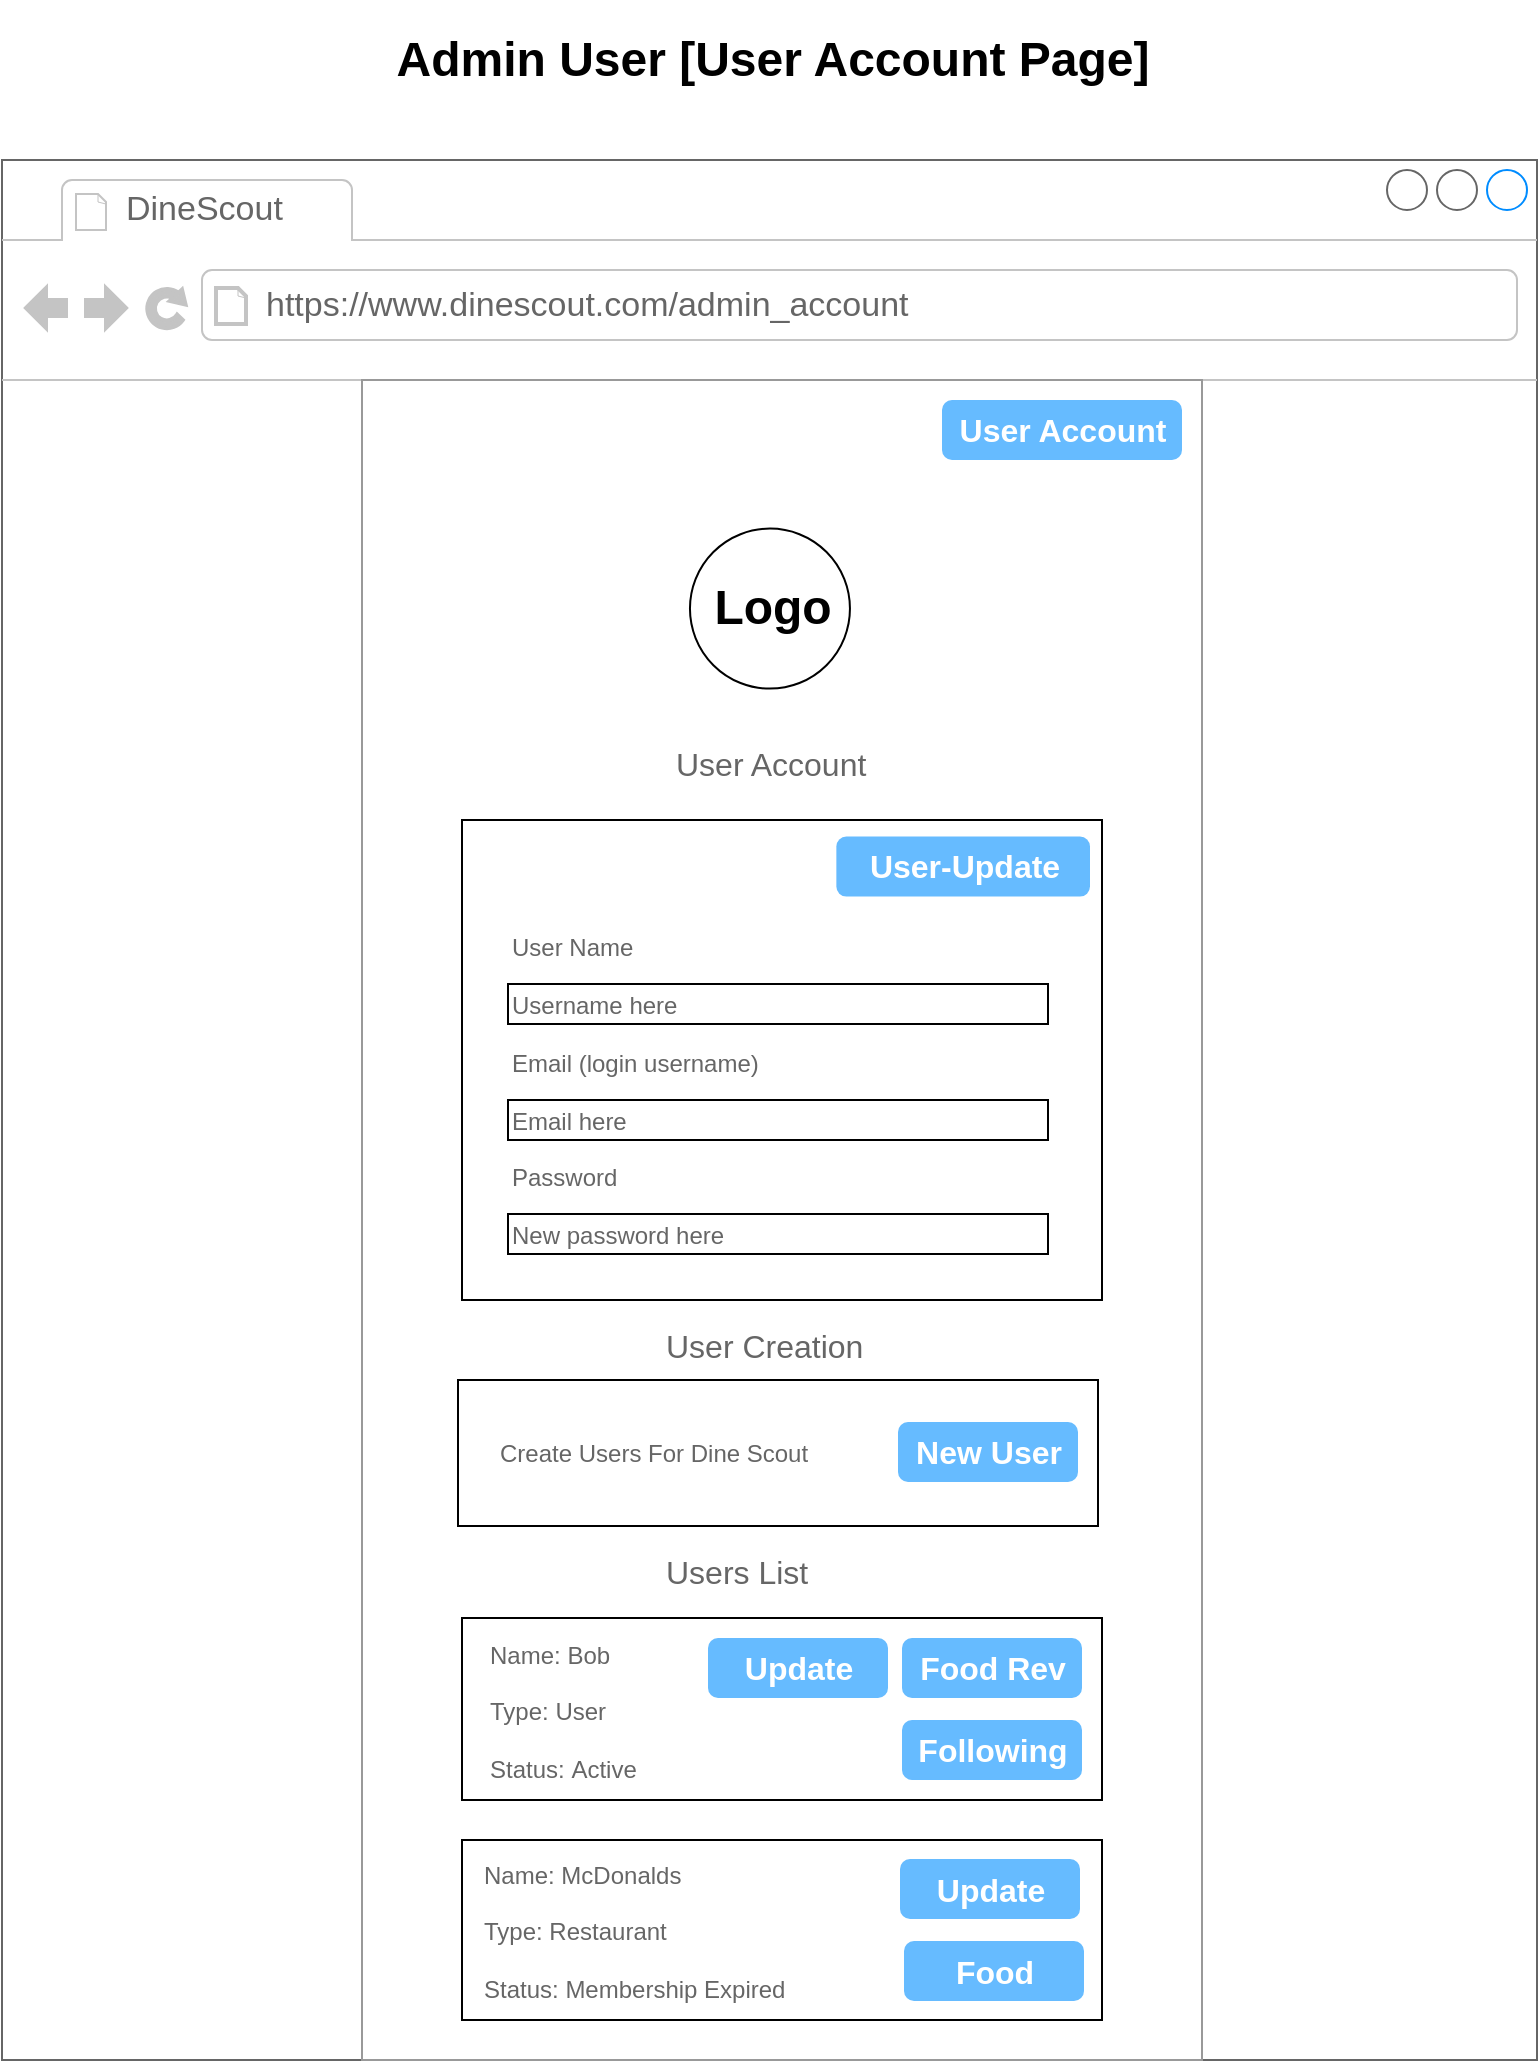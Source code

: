 <mxfile version="24.8.1">
  <diagram name="Page-1" id="7DEqTBIz94n6Rveza3Td">
    <mxGraphModel dx="1498" dy="1097" grid="1" gridSize="10" guides="1" tooltips="1" connect="1" arrows="1" fold="1" page="1" pageScale="1" pageWidth="850" pageHeight="1100" math="0" shadow="0">
      <root>
        <mxCell id="0" />
        <mxCell id="1" parent="0" />
        <mxCell id="oLaJz7xng8UXdoUwY1kT-1" value="" style="strokeWidth=1;shadow=0;dashed=0;align=center;html=1;shape=mxgraph.mockup.containers.browserWindow;rSize=0;strokeColor=#666666;strokeColor2=#008cff;strokeColor3=#c4c4c4;mainText=,;recursiveResize=0;" parent="1" vertex="1">
          <mxGeometry x="40" y="120" width="767.5" height="950" as="geometry" />
        </mxCell>
        <mxCell id="oLaJz7xng8UXdoUwY1kT-2" value="DineScout" style="strokeWidth=1;shadow=0;dashed=0;align=center;html=1;shape=mxgraph.mockup.containers.anchor;fontSize=17;fontColor=#666666;align=left;whiteSpace=wrap;" parent="oLaJz7xng8UXdoUwY1kT-1" vertex="1">
          <mxGeometry x="60" y="12" width="110" height="26" as="geometry" />
        </mxCell>
        <mxCell id="oLaJz7xng8UXdoUwY1kT-3" value="https://www.dinescout.com/admin_account" style="strokeWidth=1;shadow=0;dashed=0;align=center;html=1;shape=mxgraph.mockup.containers.anchor;rSize=0;fontSize=17;fontColor=#666666;align=left;" parent="oLaJz7xng8UXdoUwY1kT-1" vertex="1">
          <mxGeometry x="130" y="60" width="250" height="26" as="geometry" />
        </mxCell>
        <mxCell id="oLaJz7xng8UXdoUwY1kT-4" value="" style="strokeWidth=1;shadow=0;dashed=0;align=center;html=1;shape=mxgraph.mockup.forms.rrect;rSize=0;strokeColor=#999999;fillColor=#ffffff;" parent="oLaJz7xng8UXdoUwY1kT-1" vertex="1">
          <mxGeometry x="180" y="110" width="420" height="840" as="geometry" />
        </mxCell>
        <mxCell id="oLaJz7xng8UXdoUwY1kT-5" value="" style="rounded=0;whiteSpace=wrap;html=1;" parent="oLaJz7xng8UXdoUwY1kT-4" vertex="1">
          <mxGeometry x="50" y="220" width="320" height="240" as="geometry" />
        </mxCell>
        <mxCell id="oLaJz7xng8UXdoUwY1kT-6" value="" style="ellipse;whiteSpace=wrap;html=1;aspect=fixed;" parent="oLaJz7xng8UXdoUwY1kT-4" vertex="1">
          <mxGeometry x="163.98" y="74.303" width="80" height="80" as="geometry" />
        </mxCell>
        <mxCell id="oLaJz7xng8UXdoUwY1kT-7" value="Logo" style="text;strokeColor=none;fillColor=none;html=1;fontSize=24;fontStyle=1;verticalAlign=middle;align=center;" parent="oLaJz7xng8UXdoUwY1kT-4" vertex="1">
          <mxGeometry x="100" y="91.61" width="210" height="45.39" as="geometry" />
        </mxCell>
        <mxCell id="oLaJz7xng8UXdoUwY1kT-8" value="" style="strokeWidth=1;shadow=0;dashed=0;align=center;html=1;shape=mxgraph.mockup.forms.anchor;fontSize=12;fontColor=#666666;align=left;resizeWidth=1;spacingLeft=0;" parent="oLaJz7xng8UXdoUwY1kT-4" vertex="1">
          <mxGeometry x="164.5" y="581" width="115" height="20" as="geometry" />
        </mxCell>
        <mxCell id="oLaJz7xng8UXdoUwY1kT-9" value="" style="strokeWidth=1;shadow=0;dashed=0;align=center;html=1;shape=mxgraph.mockup.forms.anchor;fontSize=12;fontColor=#666666;align=left;resizeWidth=1;spacingLeft=0;" parent="oLaJz7xng8UXdoUwY1kT-4" vertex="1">
          <mxGeometry x="159" y="472" width="210" height="130" as="geometry" />
        </mxCell>
        <mxCell id="oLaJz7xng8UXdoUwY1kT-10" value="" style="rounded=0;whiteSpace=wrap;html=1;" parent="oLaJz7xng8UXdoUwY1kT-4" vertex="1">
          <mxGeometry x="50" y="619" width="320" height="91" as="geometry" />
        </mxCell>
        <mxCell id="oLaJz7xng8UXdoUwY1kT-11" value="&lt;div&gt;Name:&amp;nbsp;&lt;span style=&quot;background-color: initial;&quot;&gt;Bob&lt;/span&gt;&lt;/div&gt;&lt;div&gt;&lt;br&gt;&lt;/div&gt;&lt;div&gt;Type:&amp;nbsp;&lt;span style=&quot;background-color: initial;&quot;&gt;User&lt;/span&gt;&lt;/div&gt;&lt;div&gt;&lt;br&gt;&lt;/div&gt;&lt;div&gt;Status:&amp;nbsp;&lt;span style=&quot;background-color: initial;&quot;&gt;Active&lt;/span&gt;&lt;/div&gt;" style="strokeWidth=1;shadow=0;dashed=0;align=center;html=1;shape=mxgraph.mockup.forms.anchor;fontSize=12;fontColor=#666666;align=left;resizeWidth=1;spacingLeft=0;" parent="oLaJz7xng8UXdoUwY1kT-4" vertex="1">
          <mxGeometry x="61.5" y="601" width="210" height="130" as="geometry" />
        </mxCell>
        <mxCell id="oLaJz7xng8UXdoUwY1kT-12" value="Food Rev&lt;span style=&quot;color: rgba(0, 0, 0, 0); font-family: monospace; font-size: 0px; font-weight: 400; text-align: start;&quot;&gt;%3CmxGraphModel%3E%3Croot%3E%3CmxCell%20id%3D%220%22%2F%3E%3CmxCell%20id%3D%221%22%20parent%3D%220%22%2F%3E%3CmxCell%20id%3D%222%22%20value%3D%22%26lt%3Bdiv%26gt%3BName%3A%20Bob%26lt%3B%2Fdiv%26gt%3B%26lt%3Bdiv%26gt%3B%26lt%3Bbr%26gt%3B%26lt%3B%2Fdiv%26gt%3B%26lt%3Bdiv%26gt%3BAccount%20Type%3A%20Standard%20User%26lt%3B%2Fdiv%26gt%3B%22%20style%3D%22strokeWidth%3D1%3Bshadow%3D0%3Bdashed%3D0%3Balign%3Dcenter%3Bhtml%3D1%3Bshape%3Dmxgraph.mockup.forms.anchor%3BfontSize%3D12%3BfontColor%3D%23666666%3Balign%3Dleft%3BresizeWidth%3D1%3BspacingLeft%3D0%3B%22%20vertex%3D%221%22%20parent%3D%221%22%3E%3CmxGeometry%20x%3D%22289.5%22%20y%3D%22859%22%20width%3D%22210%22%20height%3D%22130%22%20as%3D%22geometry%22%2F%3E%3C%2FmxCell%3E%3C%2Froot%3E%3C%2FmxGraphModel%3E&lt;/span&gt;" style="strokeWidth=1;shadow=0;dashed=0;align=center;html=1;shape=mxgraph.mockup.forms.rrect;rSize=5;strokeColor=none;fontColor=#ffffff;fillColor=#66bbff;fontSize=16;fontStyle=1;" parent="oLaJz7xng8UXdoUwY1kT-4" vertex="1">
          <mxGeometry x="270" y="629" width="90" height="30" as="geometry" />
        </mxCell>
        <mxCell id="oLaJz7xng8UXdoUwY1kT-13" value="" style="rounded=0;whiteSpace=wrap;html=1;" parent="oLaJz7xng8UXdoUwY1kT-4" vertex="1">
          <mxGeometry x="50" y="730" width="320" height="90" as="geometry" />
        </mxCell>
        <mxCell id="oLaJz7xng8UXdoUwY1kT-16" value="" style="rounded=0;whiteSpace=wrap;html=1;" parent="oLaJz7xng8UXdoUwY1kT-4" vertex="1">
          <mxGeometry x="73" y="417" width="270" height="20" as="geometry" />
        </mxCell>
        <mxCell id="oLaJz7xng8UXdoUwY1kT-18" value="User Account" style="strokeWidth=1;shadow=0;dashed=0;align=center;html=1;shape=mxgraph.mockup.forms.rrect;rSize=5;strokeColor=none;fontColor=#ffffff;fillColor=#66bbff;fontSize=16;fontStyle=1;" parent="oLaJz7xng8UXdoUwY1kT-4" vertex="1">
          <mxGeometry x="290" y="10" width="120" height="30" as="geometry" />
        </mxCell>
        <mxCell id="cvc0-3SUm_vpO4LffsL5-1" value="&lt;span style=&quot;font-size: 16px;&quot;&gt;Users List&lt;/span&gt;" style="strokeWidth=1;shadow=0;dashed=0;align=center;html=1;shape=mxgraph.mockup.forms.anchor;fontSize=12;fontColor=#666666;align=left;resizeWidth=1;spacingLeft=0;" vertex="1" parent="oLaJz7xng8UXdoUwY1kT-4">
          <mxGeometry x="150" y="531" width="210" height="130" as="geometry" />
        </mxCell>
        <mxCell id="cvc0-3SUm_vpO4LffsL5-7" value="Following" style="strokeWidth=1;shadow=0;dashed=0;align=center;html=1;shape=mxgraph.mockup.forms.rrect;rSize=5;strokeColor=none;fontColor=#ffffff;fillColor=#66bbff;fontSize=16;fontStyle=1;" vertex="1" parent="oLaJz7xng8UXdoUwY1kT-4">
          <mxGeometry x="270" y="670" width="90" height="30" as="geometry" />
        </mxCell>
        <mxCell id="cvc0-3SUm_vpO4LffsL5-9" value="Update" style="strokeWidth=1;shadow=0;dashed=0;align=center;html=1;shape=mxgraph.mockup.forms.rrect;rSize=5;strokeColor=none;fontColor=#ffffff;fillColor=#66bbff;fontSize=16;fontStyle=1;" vertex="1" parent="oLaJz7xng8UXdoUwY1kT-4">
          <mxGeometry x="173" y="629" width="90" height="30" as="geometry" />
        </mxCell>
        <mxCell id="cvc0-3SUm_vpO4LffsL5-11" value="Update" style="strokeWidth=1;shadow=0;dashed=0;align=center;html=1;shape=mxgraph.mockup.forms.rrect;rSize=5;strokeColor=none;fontColor=#ffffff;fillColor=#66bbff;fontSize=16;fontStyle=1;" vertex="1" parent="oLaJz7xng8UXdoUwY1kT-4">
          <mxGeometry x="269" y="739.5" width="90" height="30" as="geometry" />
        </mxCell>
        <mxCell id="cvc0-3SUm_vpO4LffsL5-13" value="Food" style="strokeWidth=1;shadow=0;dashed=0;align=center;html=1;shape=mxgraph.mockup.forms.rrect;rSize=5;strokeColor=none;fontColor=#ffffff;fillColor=#66bbff;fontSize=16;fontStyle=1;" vertex="1" parent="oLaJz7xng8UXdoUwY1kT-4">
          <mxGeometry x="271" y="780.5" width="90" height="30" as="geometry" />
        </mxCell>
        <mxCell id="cvc0-3SUm_vpO4LffsL5-15" value="&lt;div&gt;Name: McDonalds&lt;/div&gt;&lt;div&gt;&lt;br&gt;&lt;/div&gt;&lt;div&gt;Type: Restaurant&lt;/div&gt;&lt;div&gt;&lt;br&gt;&lt;/div&gt;&lt;div&gt;Status: Membership Expired&lt;/div&gt;" style="strokeWidth=1;shadow=0;dashed=0;align=center;html=1;shape=mxgraph.mockup.forms.anchor;fontSize=12;fontColor=#666666;align=left;resizeWidth=1;spacingLeft=0;" vertex="1" parent="oLaJz7xng8UXdoUwY1kT-4">
          <mxGeometry x="59" y="711" width="210" height="130" as="geometry" />
        </mxCell>
        <mxCell id="oLaJz7xng8UXdoUwY1kT-19" value="" style="rounded=0;whiteSpace=wrap;html=1;" parent="1" vertex="1">
          <mxGeometry x="293" y="532" width="270" height="20" as="geometry" />
        </mxCell>
        <mxCell id="oLaJz7xng8UXdoUwY1kT-20" value="User-Update" style="strokeWidth=1;shadow=0;dashed=0;align=center;html=1;shape=mxgraph.mockup.forms.rrect;rSize=5;strokeColor=none;fontColor=#ffffff;fillColor=#66bbff;fontSize=16;fontStyle=1;" parent="1" vertex="1">
          <mxGeometry x="457.18" y="458.3" width="126.82" height="30" as="geometry" />
        </mxCell>
        <mxCell id="oLaJz7xng8UXdoUwY1kT-21" value="&lt;span style=&quot;font-size: 16px;&quot;&gt;User Account&lt;/span&gt;" style="strokeWidth=1;shadow=0;dashed=0;align=center;html=1;shape=mxgraph.mockup.forms.anchor;fontSize=12;fontColor=#666666;align=left;resizeWidth=1;spacingLeft=0;" parent="1" vertex="1">
          <mxGeometry x="375" y="357" width="210" height="130" as="geometry" />
        </mxCell>
        <mxCell id="oLaJz7xng8UXdoUwY1kT-22" value="" style="rounded=0;whiteSpace=wrap;html=1;" parent="1" vertex="1">
          <mxGeometry x="293" y="590" width="270" height="20" as="geometry" />
        </mxCell>
        <mxCell id="oLaJz7xng8UXdoUwY1kT-23" value="User Name&lt;div&gt;&lt;br&gt;&lt;/div&gt;&lt;div&gt;Username here&lt;div&gt;&lt;br&gt;&lt;/div&gt;&lt;div&gt;Email (login username)&lt;/div&gt;&lt;div&gt;&lt;br&gt;&lt;/div&gt;&lt;div&gt;Email here&lt;/div&gt;&lt;div&gt;&lt;br&gt;&lt;/div&gt;&lt;div&gt;Password&lt;/div&gt;&lt;/div&gt;&lt;div&gt;&lt;br&gt;&lt;/div&gt;&lt;div&gt;New password here&lt;/div&gt;" style="strokeWidth=1;shadow=0;dashed=0;align=center;html=1;shape=mxgraph.mockup.forms.anchor;fontSize=12;fontColor=#666666;align=left;resizeWidth=1;spacingLeft=0;" parent="1" vertex="1">
          <mxGeometry x="293" y="521" width="210" height="130" as="geometry" />
        </mxCell>
        <mxCell id="oLaJz7xng8UXdoUwY1kT-24" value="Admin User [User Account Page]" style="text;strokeColor=none;fillColor=none;html=1;fontSize=24;fontStyle=1;verticalAlign=middle;align=center;" parent="1" vertex="1">
          <mxGeometry x="375" y="40" width="100" height="60" as="geometry" />
        </mxCell>
        <mxCell id="cvc0-3SUm_vpO4LffsL5-2" value="" style="rounded=0;whiteSpace=wrap;html=1;" vertex="1" parent="1">
          <mxGeometry x="268" y="730" width="320" height="73" as="geometry" />
        </mxCell>
        <mxCell id="cvc0-3SUm_vpO4LffsL5-4" value="New User" style="strokeWidth=1;shadow=0;dashed=0;align=center;html=1;shape=mxgraph.mockup.forms.rrect;rSize=5;strokeColor=none;fontColor=#ffffff;fillColor=#66bbff;fontSize=16;fontStyle=1;" vertex="1" parent="1">
          <mxGeometry x="488" y="751" width="90" height="30" as="geometry" />
        </mxCell>
        <mxCell id="cvc0-3SUm_vpO4LffsL5-5" value="&lt;span style=&quot;font-size: 16px;&quot;&gt;User Creation&lt;/span&gt;" style="strokeWidth=1;shadow=0;dashed=0;align=center;html=1;shape=mxgraph.mockup.forms.anchor;fontSize=12;fontColor=#666666;align=left;resizeWidth=1;spacingLeft=0;" vertex="1" parent="1">
          <mxGeometry x="370" y="648" width="210" height="130" as="geometry" />
        </mxCell>
        <mxCell id="cvc0-3SUm_vpO4LffsL5-6" value="Create Users For Dine Scout" style="strokeWidth=1;shadow=0;dashed=0;align=center;html=1;shape=mxgraph.mockup.forms.anchor;fontSize=12;fontColor=#666666;align=left;resizeWidth=1;spacingLeft=0;" vertex="1" parent="1">
          <mxGeometry x="287" y="701.5" width="210" height="130" as="geometry" />
        </mxCell>
      </root>
    </mxGraphModel>
  </diagram>
</mxfile>
